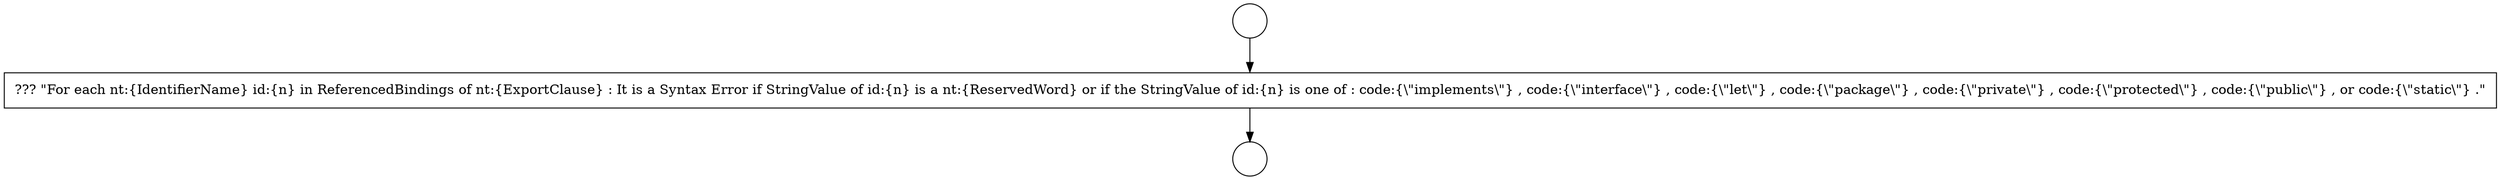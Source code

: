 digraph {
  node16905 [shape=circle label=" " color="black" fillcolor="white" style=filled]
  node16907 [shape=none, margin=0, label=<<font color="black">
    <table border="0" cellborder="1" cellspacing="0" cellpadding="10">
      <tr><td align="left">??? &quot;For each nt:{IdentifierName} id:{n} in ReferencedBindings of nt:{ExportClause} : It is a Syntax Error if StringValue of id:{n} is a nt:{ReservedWord} or if the StringValue of id:{n} is one of : code:{\&quot;implements\&quot;} , code:{\&quot;interface\&quot;} , code:{\&quot;let\&quot;} , code:{\&quot;package\&quot;} , code:{\&quot;private\&quot;} , code:{\&quot;protected\&quot;} , code:{\&quot;public\&quot;} , or code:{\&quot;static\&quot;} .&quot;</td></tr>
    </table>
  </font>> color="black" fillcolor="white" style=filled]
  node16906 [shape=circle label=" " color="black" fillcolor="white" style=filled]
  node16905 -> node16907 [ color="black"]
  node16907 -> node16906 [ color="black"]
}
